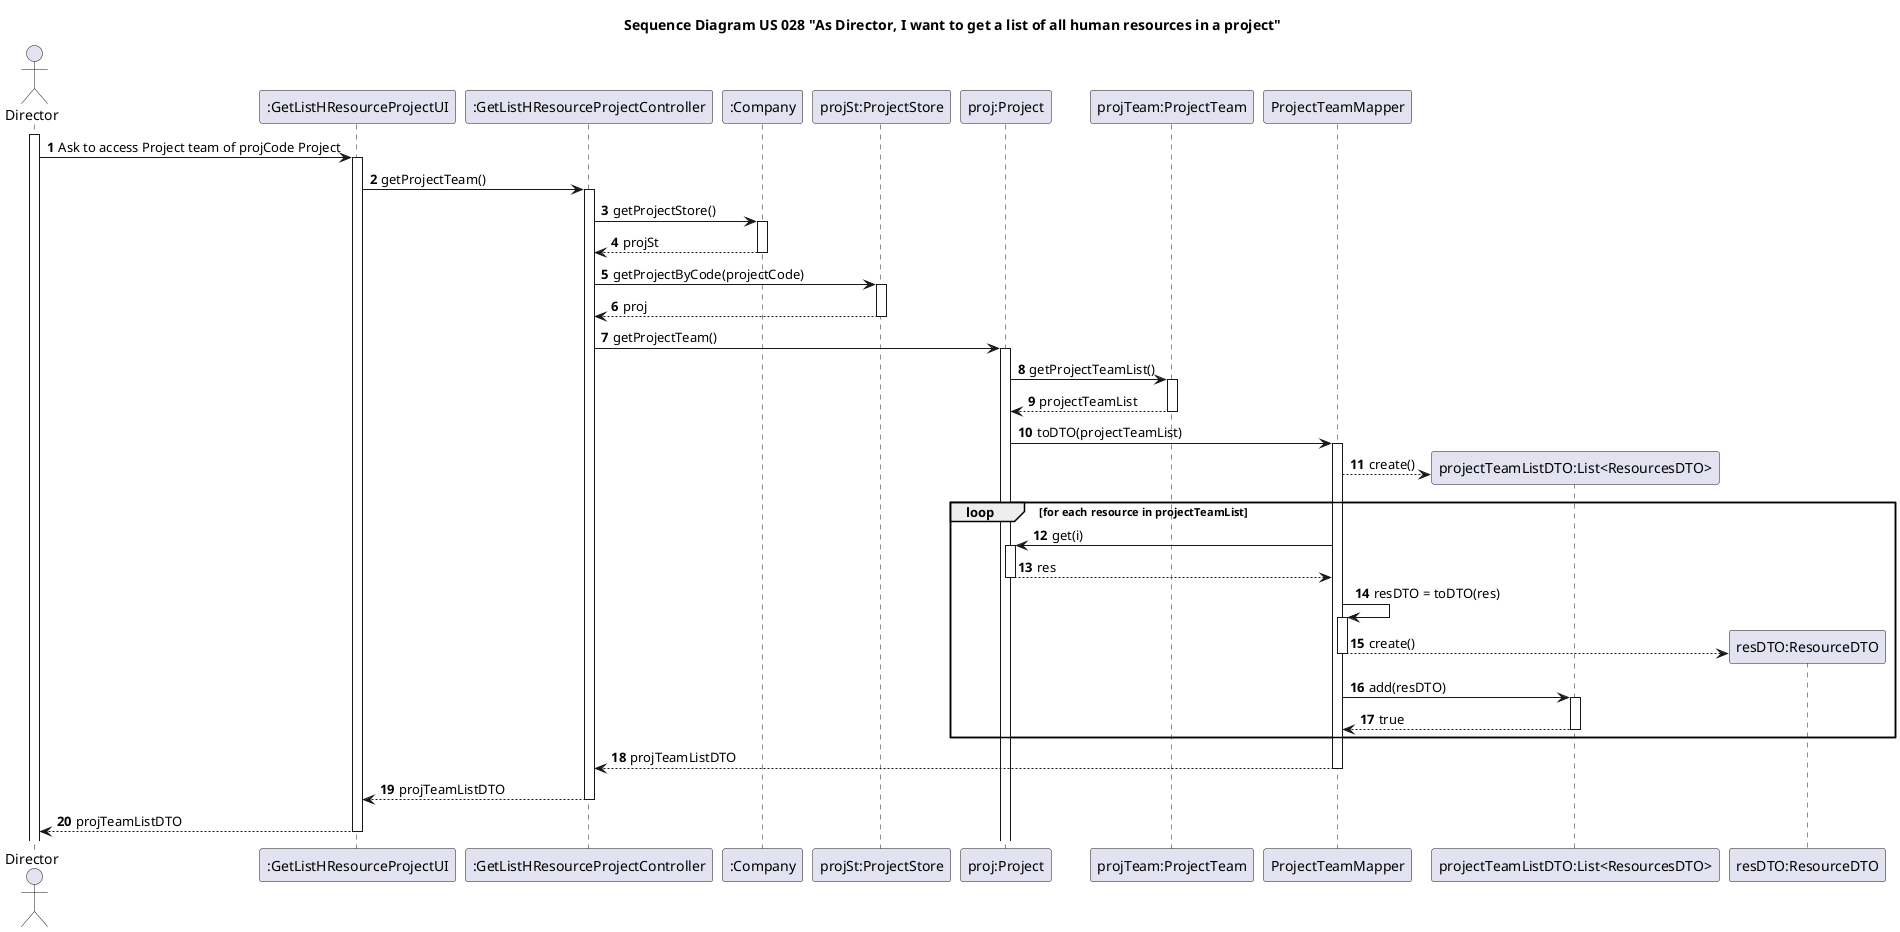 @startuml
'https://plantuml.com/sequence-diagram

title Sequence Diagram US 028 "As Director, I want to get a list of all human resources in a project"

autoactivate on
autonumber

actor "Director" as Director
participant ":GetListHResourceProjectUI" as UI
participant ":GetListHResourceProjectController" as Controller
participant ":Company" as Company
participant "projSt:ProjectStore" as ProjectStore
participant "proj:Project" as Project
participant "projTeam:ProjectTeam" as ProjectTeam
participant "ProjectTeamMapper" as ProjectTeamMapper
participant "projectTeamListDTO:List<ResourcesDTO>" as ProjectTeamDTO
participant "resDTO:ResourceDTO" as ResourceDTO

activate Director

Director -> UI: Ask to access Project team of projCode Project
UI -> Controller: getProjectTeam()
Controller -> Company: getProjectStore()
Company --> Controller: projSt
Controller -> ProjectStore: getProjectByCode(projectCode)
ProjectStore --> Controller: proj
Controller -> Project: getProjectTeam()
Project -> ProjectTeam: getProjectTeamList()
ProjectTeam --> Project: projectTeamList
Project -> ProjectTeamMapper : toDTO(projectTeamList)
ProjectTeamMapper --> ProjectTeamDTO**: create()
loop for each resource in projectTeamList
ProjectTeamMapper -> Project: get(i)
Project --> ProjectTeamMapper: res
ProjectTeamMapper -> ProjectTeamMapper: resDTO = toDTO(res)
ProjectTeamMapper --> ResourceDTO**: create()
deactivate ProjectTeamMapper
ProjectTeamMapper -> ProjectTeamDTO: add(resDTO)
ProjectTeamDTO --> ProjectTeamMapper: true
end
ProjectTeamMapper --> Controller: projTeamListDTO
Controller --> UI: projTeamListDTO
UI --> Director: projTeamListDTO

@enduml